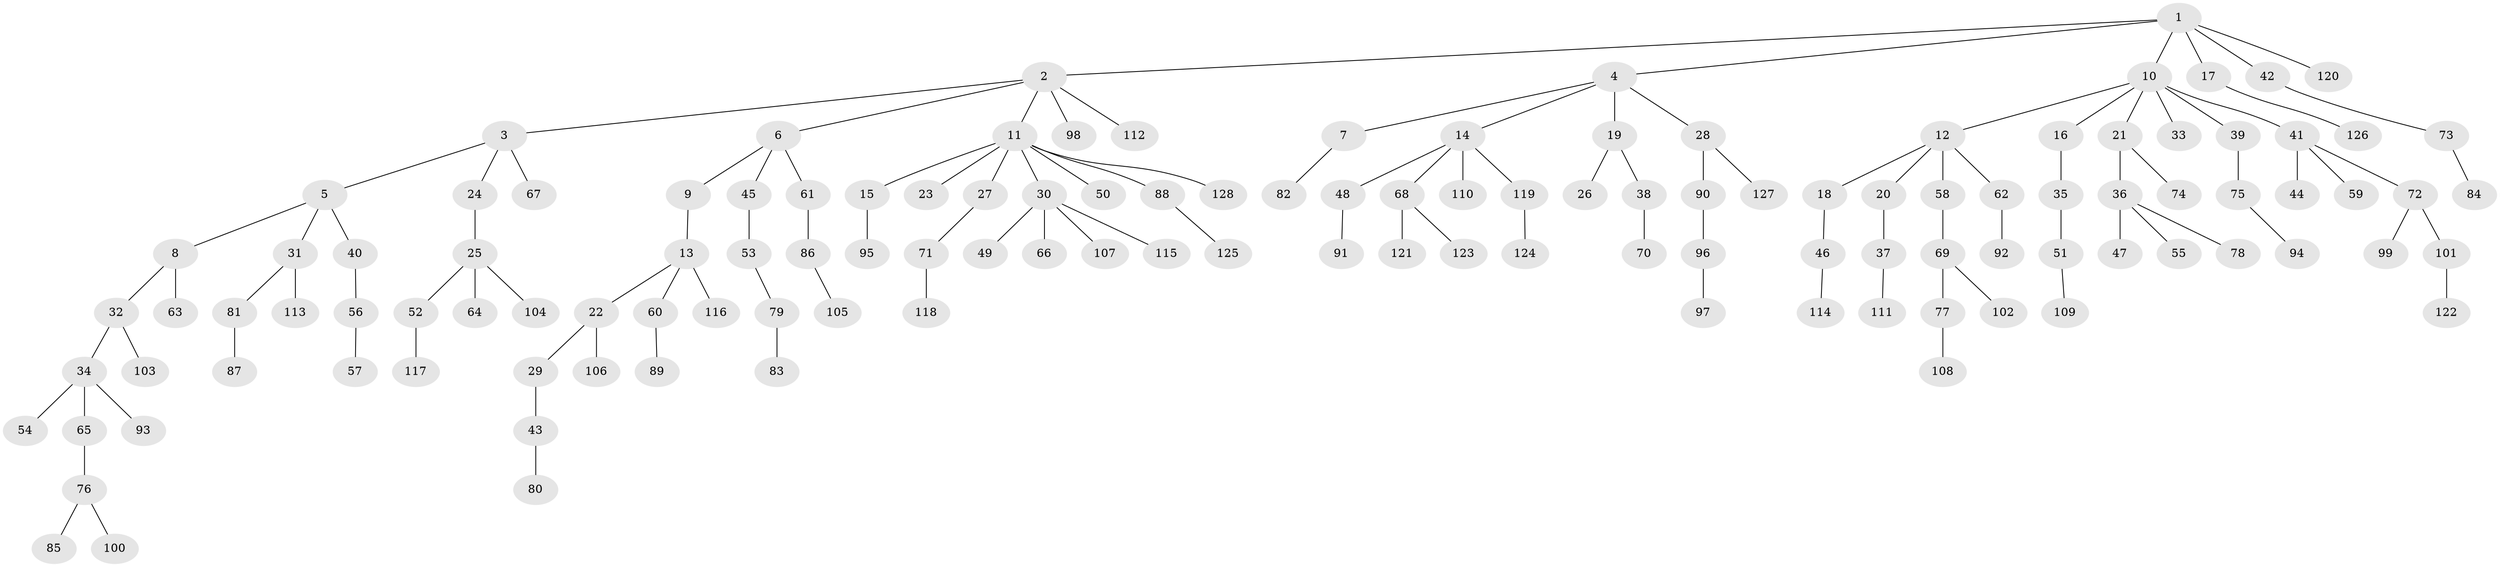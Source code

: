 // coarse degree distribution, {5: 0.033707865168539325, 2: 0.29213483146067415, 4: 0.011235955056179775, 1: 0.6179775280898876, 3: 0.033707865168539325, 41: 0.011235955056179775}
// Generated by graph-tools (version 1.1) at 2025/55/03/04/25 21:55:54]
// undirected, 128 vertices, 127 edges
graph export_dot {
graph [start="1"]
  node [color=gray90,style=filled];
  1;
  2;
  3;
  4;
  5;
  6;
  7;
  8;
  9;
  10;
  11;
  12;
  13;
  14;
  15;
  16;
  17;
  18;
  19;
  20;
  21;
  22;
  23;
  24;
  25;
  26;
  27;
  28;
  29;
  30;
  31;
  32;
  33;
  34;
  35;
  36;
  37;
  38;
  39;
  40;
  41;
  42;
  43;
  44;
  45;
  46;
  47;
  48;
  49;
  50;
  51;
  52;
  53;
  54;
  55;
  56;
  57;
  58;
  59;
  60;
  61;
  62;
  63;
  64;
  65;
  66;
  67;
  68;
  69;
  70;
  71;
  72;
  73;
  74;
  75;
  76;
  77;
  78;
  79;
  80;
  81;
  82;
  83;
  84;
  85;
  86;
  87;
  88;
  89;
  90;
  91;
  92;
  93;
  94;
  95;
  96;
  97;
  98;
  99;
  100;
  101;
  102;
  103;
  104;
  105;
  106;
  107;
  108;
  109;
  110;
  111;
  112;
  113;
  114;
  115;
  116;
  117;
  118;
  119;
  120;
  121;
  122;
  123;
  124;
  125;
  126;
  127;
  128;
  1 -- 2;
  1 -- 4;
  1 -- 10;
  1 -- 17;
  1 -- 42;
  1 -- 120;
  2 -- 3;
  2 -- 6;
  2 -- 11;
  2 -- 98;
  2 -- 112;
  3 -- 5;
  3 -- 24;
  3 -- 67;
  4 -- 7;
  4 -- 14;
  4 -- 19;
  4 -- 28;
  5 -- 8;
  5 -- 31;
  5 -- 40;
  6 -- 9;
  6 -- 45;
  6 -- 61;
  7 -- 82;
  8 -- 32;
  8 -- 63;
  9 -- 13;
  10 -- 12;
  10 -- 16;
  10 -- 21;
  10 -- 33;
  10 -- 39;
  10 -- 41;
  11 -- 15;
  11 -- 23;
  11 -- 27;
  11 -- 30;
  11 -- 50;
  11 -- 88;
  11 -- 128;
  12 -- 18;
  12 -- 20;
  12 -- 58;
  12 -- 62;
  13 -- 22;
  13 -- 60;
  13 -- 116;
  14 -- 48;
  14 -- 68;
  14 -- 110;
  14 -- 119;
  15 -- 95;
  16 -- 35;
  17 -- 126;
  18 -- 46;
  19 -- 26;
  19 -- 38;
  20 -- 37;
  21 -- 36;
  21 -- 74;
  22 -- 29;
  22 -- 106;
  24 -- 25;
  25 -- 52;
  25 -- 64;
  25 -- 104;
  27 -- 71;
  28 -- 90;
  28 -- 127;
  29 -- 43;
  30 -- 49;
  30 -- 66;
  30 -- 107;
  30 -- 115;
  31 -- 81;
  31 -- 113;
  32 -- 34;
  32 -- 103;
  34 -- 54;
  34 -- 65;
  34 -- 93;
  35 -- 51;
  36 -- 47;
  36 -- 55;
  36 -- 78;
  37 -- 111;
  38 -- 70;
  39 -- 75;
  40 -- 56;
  41 -- 44;
  41 -- 59;
  41 -- 72;
  42 -- 73;
  43 -- 80;
  45 -- 53;
  46 -- 114;
  48 -- 91;
  51 -- 109;
  52 -- 117;
  53 -- 79;
  56 -- 57;
  58 -- 69;
  60 -- 89;
  61 -- 86;
  62 -- 92;
  65 -- 76;
  68 -- 121;
  68 -- 123;
  69 -- 77;
  69 -- 102;
  71 -- 118;
  72 -- 99;
  72 -- 101;
  73 -- 84;
  75 -- 94;
  76 -- 85;
  76 -- 100;
  77 -- 108;
  79 -- 83;
  81 -- 87;
  86 -- 105;
  88 -- 125;
  90 -- 96;
  96 -- 97;
  101 -- 122;
  119 -- 124;
}
